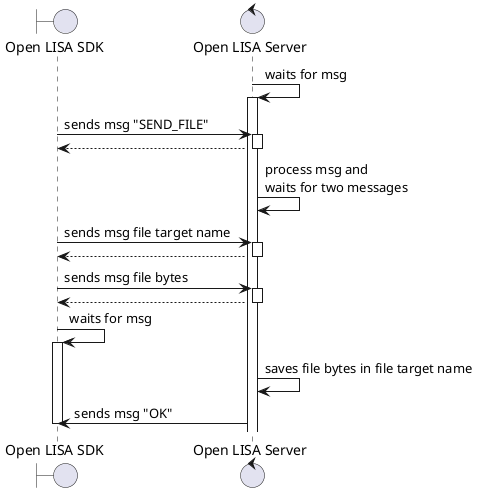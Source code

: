 @startuml

boundary "Open LISA SDK" as SDK
control "Open LISA Server" as SERVER
SERVER -> SERVER : waits for msg
activate SERVER
SDK -> SERVER : sends msg "SEND_FILE"
activate SERVER
SDK <-- SERVER
deactivate SERVER
SERVER -> SERVER : process msg and \nwaits for two messages
SDK -> SERVER : sends msg file target name
activate SERVER
SDK <-- SERVER
deactivate SERVER
SDK -> SERVER : sends msg file bytes
activate SERVER
SDK <-- SERVER
deactivate SERVER
SDK -> SDK : waits for msg
activate SDK
SERVER -> SERVER : saves file bytes in file target name
SERVER -> SDK : sends msg "OK"
deactivate SDK
@enduml

